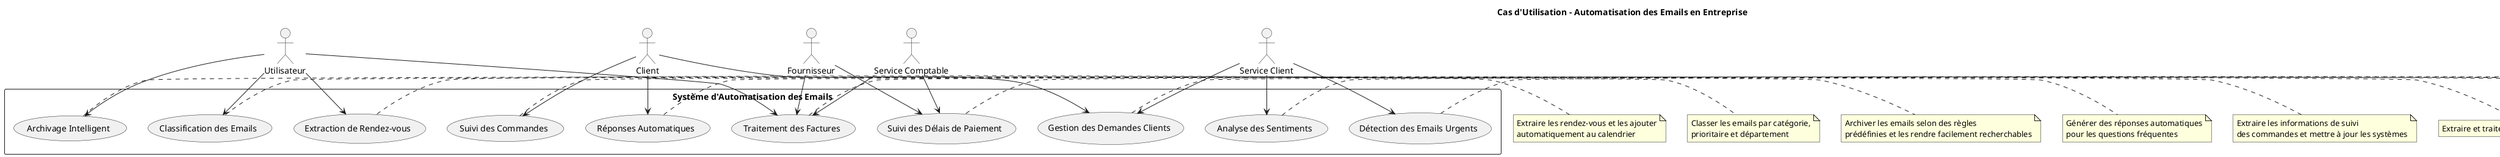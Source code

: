 @startuml email_use_cases

title Cas d'Utilisation - Automatisation des Emails en Entreprise

actor "Utilisateur" as user
actor "Client" as client
actor "Fournisseur" as vendor
actor "Service Comptable" as accounting
actor "Service Client" as support

rectangle "Système d'Automatisation des Emails" {
  usecase "Traitement des Factures" as UC1
  usecase "Classification des Emails" as UC2
  usecase "Gestion des Demandes Clients" as UC3
  usecase "Suivi des Commandes" as UC4
  usecase "Détection des Emails Urgents" as UC5
  usecase "Réponses Automatiques" as UC6
  usecase "Archivage Intelligent" as UC7
  usecase "Extraction de Rendez-vous" as UC8
  usecase "Suivi des Délais de Paiement" as UC9
  usecase "Analyse des Sentiments" as UC10
}

user --> UC1
user --> UC2
user --> UC7
user --> UC8

client --> UC3
client --> UC4
client --> UC6

vendor --> UC1
vendor --> UC9

accounting --> UC1
accounting --> UC9

support --> UC3
support --> UC5
support --> UC10

note right of UC1 : Extraire et traiter les informations des factures

note right of UC2 : Classer les emails par catégorie,\nprioritaire et département

note right of UC3 : Analyser les demandes et les\ndiriger vers le bon service

note right of UC4 : Extraire les informations de suivi\ndes commandes et mettre à jour les systèmes

note right of UC5 : Identifier les emails nécessitant\nune attention immédiate

note right of UC6 : Générer des réponses automatiques\npour les questions fréquentes

note right of UC7 : Archiver les emails selon des règles\nprédéfinies et les rendre facilement recherchables

note right of UC8 : Extraire les rendez-vous et les ajouter\nautomatiquement au calendrier

note right of UC9 : Surveiller les échéances de paiement\net envoyer des rappels automatiques

note right of UC10 : Analyser le ton des emails clients\npour identifier leur satisfaction

@enduml 